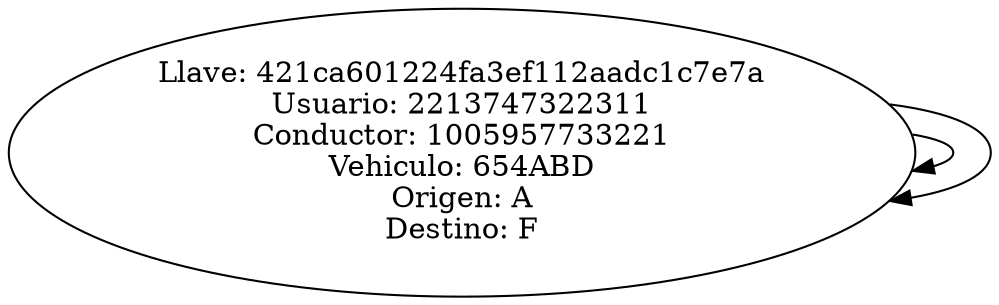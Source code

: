 digraph BlockChain{
"Estructuras.NodoL@9867890" [label = "Llave: 421ca601224fa3ef112aadc1c7e7a
Usuario: 2213747322311
Conductor: 1005957733221
Vehiculo: 654ABD
Origen: A
Destino: F"]
"Estructuras.NodoL@9867890" -> "Estructuras.NodoL@9867890"
"Estructuras.NodoL@9867890" -> "Estructuras.NodoL@9867890"
}